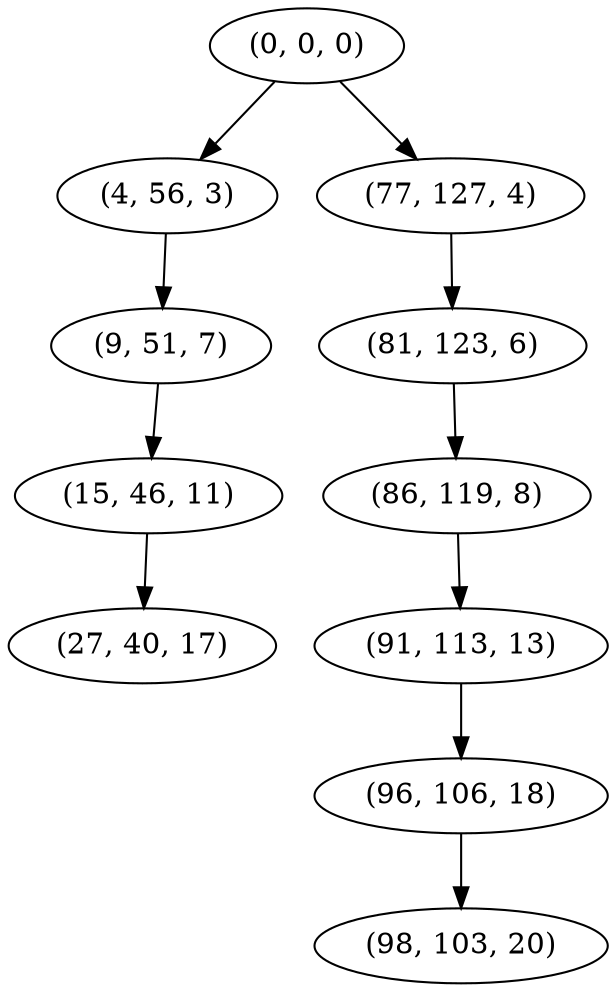 digraph tree {
    "(0, 0, 0)";
    "(4, 56, 3)";
    "(9, 51, 7)";
    "(15, 46, 11)";
    "(27, 40, 17)";
    "(77, 127, 4)";
    "(81, 123, 6)";
    "(86, 119, 8)";
    "(91, 113, 13)";
    "(96, 106, 18)";
    "(98, 103, 20)";
    "(0, 0, 0)" -> "(4, 56, 3)";
    "(0, 0, 0)" -> "(77, 127, 4)";
    "(4, 56, 3)" -> "(9, 51, 7)";
    "(9, 51, 7)" -> "(15, 46, 11)";
    "(15, 46, 11)" -> "(27, 40, 17)";
    "(77, 127, 4)" -> "(81, 123, 6)";
    "(81, 123, 6)" -> "(86, 119, 8)";
    "(86, 119, 8)" -> "(91, 113, 13)";
    "(91, 113, 13)" -> "(96, 106, 18)";
    "(96, 106, 18)" -> "(98, 103, 20)";
}
